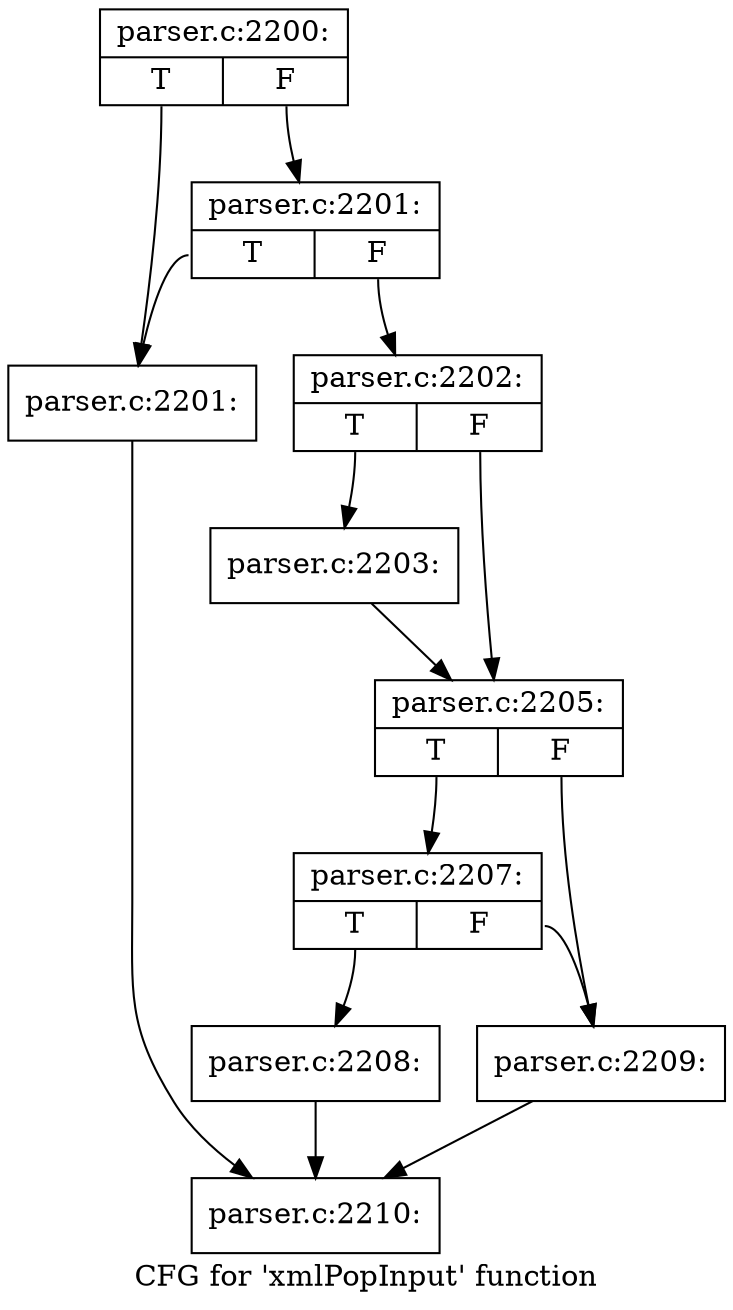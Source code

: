 digraph "CFG for 'xmlPopInput' function" {
	label="CFG for 'xmlPopInput' function";

	Node0x578fb00 [shape=record,label="{parser.c:2200:|{<s0>T|<s1>F}}"];
	Node0x578fb00:s0 -> Node0x574b990;
	Node0x578fb00:s1 -> Node0x578fc40;
	Node0x578fc40 [shape=record,label="{parser.c:2201:|{<s0>T|<s1>F}}"];
	Node0x578fc40:s0 -> Node0x574b990;
	Node0x578fc40:s1 -> Node0x57946a0;
	Node0x574b990 [shape=record,label="{parser.c:2201:}"];
	Node0x574b990 -> Node0x57940f0;
	Node0x57946a0 [shape=record,label="{parser.c:2202:|{<s0>T|<s1>F}}"];
	Node0x57946a0:s0 -> Node0x579ae20;
	Node0x57946a0:s1 -> Node0x579ae70;
	Node0x579ae20 [shape=record,label="{parser.c:2203:}"];
	Node0x579ae20 -> Node0x579ae70;
	Node0x579ae70 [shape=record,label="{parser.c:2205:|{<s0>T|<s1>F}}"];
	Node0x579ae70:s0 -> Node0x579ce50;
	Node0x579ae70:s1 -> Node0x579ce00;
	Node0x579ce50 [shape=record,label="{parser.c:2207:|{<s0>T|<s1>F}}"];
	Node0x579ce50:s0 -> Node0x579cdb0;
	Node0x579ce50:s1 -> Node0x579ce00;
	Node0x579cdb0 [shape=record,label="{parser.c:2208:}"];
	Node0x579cdb0 -> Node0x57940f0;
	Node0x579ce00 [shape=record,label="{parser.c:2209:}"];
	Node0x579ce00 -> Node0x57940f0;
	Node0x57940f0 [shape=record,label="{parser.c:2210:}"];
}
